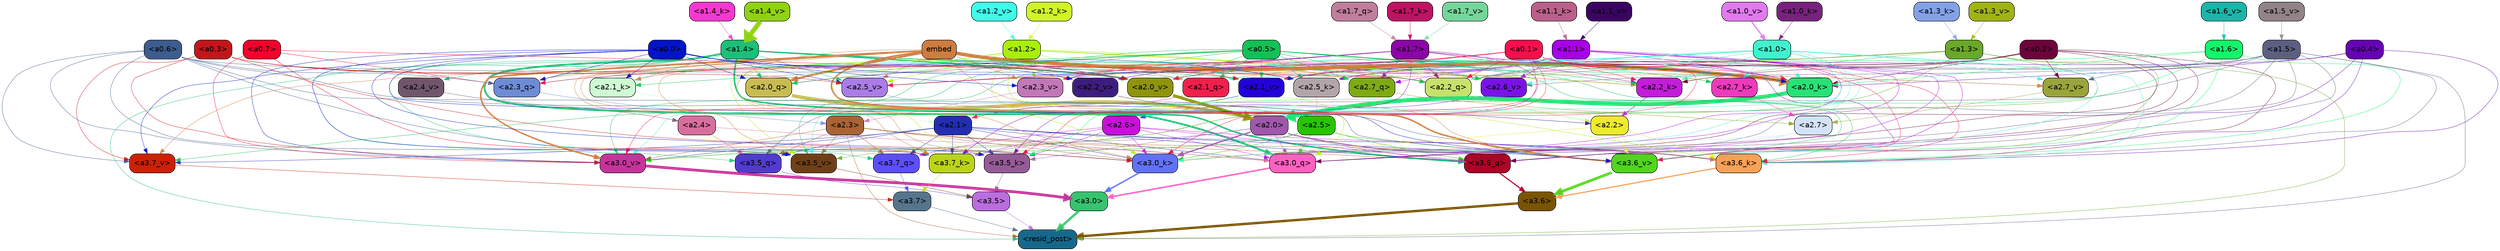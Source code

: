 strict digraph "" {
	graph [bgcolor=transparent,
		layout=dot,
		overlap=false,
		splines=true
	];
	"<a3.7>"	[color=black,
		fillcolor="#56758c",
		fontname=Helvetica,
		shape=box,
		style="filled, rounded"];
	"<resid_post>"	[color=black,
		fillcolor="#15688c",
		fontname=Helvetica,
		shape=box,
		style="filled, rounded"];
	"<a3.7>" -> "<resid_post>"	[color="#56758c",
		penwidth=0.6239100098609924];
	"<a3.6>"	[color=black,
		fillcolor="#7b5403",
		fontname=Helvetica,
		shape=box,
		style="filled, rounded"];
	"<a3.6>" -> "<resid_post>"	[color="#7b5403",
		penwidth=4.569062113761902];
	"<a3.5>"	[color=black,
		fillcolor="#bb6ddd",
		fontname=Helvetica,
		shape=box,
		style="filled, rounded"];
	"<a3.5>" -> "<resid_post>"	[color="#bb6ddd",
		penwidth=0.6];
	"<a3.0>"	[color=black,
		fillcolor="#38c36e",
		fontname=Helvetica,
		shape=box,
		style="filled, rounded"];
	"<a3.0>" -> "<resid_post>"	[color="#38c36e",
		penwidth=4.283544182777405];
	"<a2.3>"	[color=black,
		fillcolor="#a96335",
		fontname=Helvetica,
		shape=box,
		style="filled, rounded"];
	"<a2.3>" -> "<resid_post>"	[color="#a96335",
		penwidth=0.6];
	"<a3.7_q>"	[color=black,
		fillcolor="#5c4efb",
		fontname=Helvetica,
		shape=box,
		style="filled, rounded"];
	"<a2.3>" -> "<a3.7_q>"	[color="#a96335",
		penwidth=0.6];
	"<a3.6_q>"	[color=black,
		fillcolor="#ae0227",
		fontname=Helvetica,
		shape=box,
		style="filled, rounded"];
	"<a2.3>" -> "<a3.6_q>"	[color="#a96335",
		penwidth=0.6];
	"<a3.5_q>"	[color=black,
		fillcolor="#503bd2",
		fontname=Helvetica,
		shape=box,
		style="filled, rounded"];
	"<a2.3>" -> "<a3.5_q>"	[color="#a96335",
		penwidth=0.6];
	"<a3.0_q>"	[color=black,
		fillcolor="#ff61c0",
		fontname=Helvetica,
		shape=box,
		style="filled, rounded"];
	"<a2.3>" -> "<a3.0_q>"	[color="#a96335",
		penwidth=0.6];
	"<a3.0_k>"	[color=black,
		fillcolor="#6272f6",
		fontname=Helvetica,
		shape=box,
		style="filled, rounded"];
	"<a2.3>" -> "<a3.0_k>"	[color="#a96335",
		penwidth=0.6];
	"<a3.6_v>"	[color=black,
		fillcolor="#51d51d",
		fontname=Helvetica,
		shape=box,
		style="filled, rounded"];
	"<a2.3>" -> "<a3.6_v>"	[color="#a96335",
		penwidth=0.6];
	"<a3.5_v>"	[color=black,
		fillcolor="#713f17",
		fontname=Helvetica,
		shape=box,
		style="filled, rounded"];
	"<a2.3>" -> "<a3.5_v>"	[color="#a96335",
		penwidth=0.6];
	"<a3.0_v>"	[color=black,
		fillcolor="#c5349b",
		fontname=Helvetica,
		shape=box,
		style="filled, rounded"];
	"<a2.3>" -> "<a3.0_v>"	[color="#a96335",
		penwidth=0.6];
	"<a1.5>"	[color=black,
		fillcolor="#5b6082",
		fontname=Helvetica,
		shape=box,
		style="filled, rounded"];
	"<a1.5>" -> "<resid_post>"	[color="#5b6082",
		penwidth=0.6];
	"<a1.5>" -> "<a3.6_q>"	[color="#5b6082",
		penwidth=0.6];
	"<a1.5>" -> "<a3.5_q>"	[color="#5b6082",
		penwidth=0.6];
	"<a1.5>" -> "<a3.0_q>"	[color="#5b6082",
		penwidth=0.6];
	"<a3.6_k>"	[color=black,
		fillcolor="#f9a159",
		fontname=Helvetica,
		shape=box,
		style="filled, rounded"];
	"<a1.5>" -> "<a3.6_k>"	[color="#5b6082",
		penwidth=0.6];
	"<a1.5>" -> "<a3.0_k>"	[color="#5b6082",
		penwidth=0.6];
	"<a2.2_q>"	[color=black,
		fillcolor="#c7e16c",
		fontname=Helvetica,
		shape=box,
		style="filled, rounded"];
	"<a1.5>" -> "<a2.2_q>"	[color="#5b6082",
		penwidth=0.6];
	"<a2.7_v>"	[color=black,
		fillcolor="#9aa43a",
		fontname=Helvetica,
		shape=box,
		style="filled, rounded"];
	"<a1.5>" -> "<a2.7_v>"	[color="#5b6082",
		penwidth=0.6];
	"<a2.6_v>"	[color=black,
		fillcolor="#7a12e8",
		fontname=Helvetica,
		shape=box,
		style="filled, rounded"];
	"<a1.5>" -> "<a2.6_v>"	[color="#5b6082",
		penwidth=0.6];
	"<a2.1_v>"	[color=black,
		fillcolor="#2102da",
		fontname=Helvetica,
		shape=box,
		style="filled, rounded"];
	"<a1.5>" -> "<a2.1_v>"	[color="#5b6082",
		penwidth=0.6];
	"<a1.4>"	[color=black,
		fillcolor="#1dbe78",
		fontname=Helvetica,
		shape=box,
		style="filled, rounded"];
	"<a1.4>" -> "<resid_post>"	[color="#1dbe78",
		penwidth=0.6];
	"<a1.4>" -> "<a3.7_q>"	[color="#1dbe78",
		penwidth=0.6];
	"<a1.4>" -> "<a3.6_q>"	[color="#1dbe78",
		penwidth=2.7536282539367676];
	"<a1.4>" -> "<a3.5_q>"	[color="#1dbe78",
		penwidth=0.6];
	"<a1.4>" -> "<a3.0_q>"	[color="#1dbe78",
		penwidth=3.3369133472442627];
	"<a2.3_q>"	[color=black,
		fillcolor="#6e8cd6",
		fontname=Helvetica,
		shape=box,
		style="filled, rounded"];
	"<a1.4>" -> "<a2.3_q>"	[color="#1dbe78",
		penwidth=0.6];
	"<a1.4>" -> "<a2.2_q>"	[color="#1dbe78",
		penwidth=0.6];
	"<a2.1_q>"	[color=black,
		fillcolor="#f21f4d",
		fontname=Helvetica,
		shape=box,
		style="filled, rounded"];
	"<a1.4>" -> "<a2.1_q>"	[color="#1dbe78",
		penwidth=0.6];
	"<a2.0_q>"	[color=black,
		fillcolor="#c7bc52",
		fontname=Helvetica,
		shape=box,
		style="filled, rounded"];
	"<a1.4>" -> "<a2.0_q>"	[color="#1dbe78",
		penwidth=0.6];
	"<a2.1_k>"	[color=black,
		fillcolor="#cffad3",
		fontname=Helvetica,
		shape=box,
		style="filled, rounded"];
	"<a1.4>" -> "<a2.1_k>"	[color="#1dbe78",
		penwidth=0.6];
	"<a1.4>" -> "<a2.7_v>"	[color="#1dbe78",
		penwidth=0.6];
	"<a1.4>" -> "<a2.6_v>"	[color="#1dbe78",
		penwidth=0.6];
	"<a2.5_v>"	[color=black,
		fillcolor="#a97de5",
		fontname=Helvetica,
		shape=box,
		style="filled, rounded"];
	"<a1.4>" -> "<a2.5_v>"	[color="#1dbe78",
		penwidth=0.6];
	"<a2.4_v>"	[color=black,
		fillcolor="#71566b",
		fontname=Helvetica,
		shape=box,
		style="filled, rounded"];
	"<a1.4>" -> "<a2.4_v>"	[color="#1dbe78",
		penwidth=0.6];
	"<a1.4>" -> "<a2.1_v>"	[color="#1dbe78",
		penwidth=0.6];
	"<a2.0_v>"	[color=black,
		fillcolor="#8f940c",
		fontname=Helvetica,
		shape=box,
		style="filled, rounded"];
	"<a1.4>" -> "<a2.0_v>"	[color="#1dbe78",
		penwidth=2.2818827629089355];
	"<a1.3>"	[color=black,
		fillcolor="#6aa829",
		fontname=Helvetica,
		shape=box,
		style="filled, rounded"];
	"<a1.3>" -> "<resid_post>"	[color="#6aa829",
		penwidth=0.6];
	"<a1.3>" -> "<a3.6_v>"	[color="#6aa829",
		penwidth=0.6];
	"<a1.3>" -> "<a3.5_v>"	[color="#6aa829",
		penwidth=0.6];
	"<a1.3>" -> "<a3.0_v>"	[color="#6aa829",
		penwidth=0.6];
	"<a1.3>" -> "<a2.2_q>"	[color="#6aa829",
		penwidth=0.6];
	"<a1.3>" -> "<a2.1_q>"	[color="#6aa829",
		penwidth=0.6];
	"<a2.2_k>"	[color=black,
		fillcolor="#c31cdb",
		fontname=Helvetica,
		shape=box,
		style="filled, rounded"];
	"<a1.3>" -> "<a2.2_k>"	[color="#6aa829",
		penwidth=0.6];
	"<a1.3>" -> "<a2.5_v>"	[color="#6aa829",
		penwidth=0.6];
	"<a3.7_q>" -> "<a3.7>"	[color="#5c4efb",
		penwidth=0.6];
	"<a3.6_q>" -> "<a3.6>"	[color="#ae0227",
		penwidth=2.0344843566417694];
	"<a3.5_q>" -> "<a3.5>"	[color="#503bd2",
		penwidth=0.6];
	"<a3.0_q>" -> "<a3.0>"	[color="#ff61c0",
		penwidth=2.863015294075012];
	"<a3.7_k>"	[color=black,
		fillcolor="#bbd416",
		fontname=Helvetica,
		shape=box,
		style="filled, rounded"];
	"<a3.7_k>" -> "<a3.7>"	[color="#bbd416",
		penwidth=0.6];
	"<a3.6_k>" -> "<a3.6>"	[color="#f9a159",
		penwidth=2.1770318150520325];
	"<a3.5_k>"	[color=black,
		fillcolor="#955b97",
		fontname=Helvetica,
		shape=box,
		style="filled, rounded"];
	"<a3.5_k>" -> "<a3.5>"	[color="#955b97",
		penwidth=0.6];
	"<a3.0_k>" -> "<a3.0>"	[color="#6272f6",
		penwidth=2.6323853135108948];
	"<a3.7_v>"	[color=black,
		fillcolor="#ce2004",
		fontname=Helvetica,
		shape=box,
		style="filled, rounded"];
	"<a3.7_v>" -> "<a3.7>"	[color="#ce2004",
		penwidth=0.6];
	"<a3.6_v>" -> "<a3.6>"	[color="#51d51d",
		penwidth=4.972373723983765];
	"<a3.5_v>" -> "<a3.5>"	[color="#713f17",
		penwidth=0.6];
	"<a3.0_v>" -> "<a3.0>"	[color="#c5349b",
		penwidth=5.1638524532318115];
	"<a2.6>"	[color=black,
		fillcolor="#ca0fdc",
		fontname=Helvetica,
		shape=box,
		style="filled, rounded"];
	"<a2.6>" -> "<a3.7_q>"	[color="#ca0fdc",
		penwidth=0.6];
	"<a2.6>" -> "<a3.6_q>"	[color="#ca0fdc",
		penwidth=0.6];
	"<a2.6>" -> "<a3.0_q>"	[color="#ca0fdc",
		penwidth=0.6];
	"<a2.6>" -> "<a3.7_k>"	[color="#ca0fdc",
		penwidth=0.6];
	"<a2.6>" -> "<a3.6_k>"	[color="#ca0fdc",
		penwidth=0.6];
	"<a2.6>" -> "<a3.5_k>"	[color="#ca0fdc",
		penwidth=0.6];
	"<a2.6>" -> "<a3.0_k>"	[color="#ca0fdc",
		penwidth=0.6];
	"<a2.1>"	[color=black,
		fillcolor="#232eb2",
		fontname=Helvetica,
		shape=box,
		style="filled, rounded"];
	"<a2.1>" -> "<a3.7_q>"	[color="#232eb2",
		penwidth=0.6];
	"<a2.1>" -> "<a3.6_q>"	[color="#232eb2",
		penwidth=0.6];
	"<a2.1>" -> "<a3.5_q>"	[color="#232eb2",
		penwidth=0.6];
	"<a2.1>" -> "<a3.0_q>"	[color="#232eb2",
		penwidth=0.6];
	"<a2.1>" -> "<a3.7_k>"	[color="#232eb2",
		penwidth=0.6];
	"<a2.1>" -> "<a3.6_k>"	[color="#232eb2",
		penwidth=0.6];
	"<a2.1>" -> "<a3.5_k>"	[color="#232eb2",
		penwidth=0.6];
	"<a2.1>" -> "<a3.0_k>"	[color="#232eb2",
		penwidth=0.6];
	"<a2.1>" -> "<a3.7_v>"	[color="#232eb2",
		penwidth=0.6];
	"<a2.1>" -> "<a3.6_v>"	[color="#232eb2",
		penwidth=0.6];
	"<a2.1>" -> "<a3.0_v>"	[color="#232eb2",
		penwidth=0.6];
	"<a2.7>"	[color=black,
		fillcolor="#d4e3f7",
		fontname=Helvetica,
		shape=box,
		style="filled, rounded"];
	"<a2.7>" -> "<a3.6_q>"	[color="#d4e3f7",
		penwidth=0.6];
	"<a2.7>" -> "<a3.0_q>"	[color="#d4e3f7",
		penwidth=0.6];
	"<a2.7>" -> "<a3.6_k>"	[color="#d4e3f7",
		penwidth=0.6];
	"<a2.7>" -> "<a3.0_k>"	[color="#d4e3f7",
		penwidth=0.6];
	"<a2.7>" -> "<a3.6_v>"	[color="#d4e3f7",
		penwidth=0.6];
	"<a2.5>"	[color=black,
		fillcolor="#28c403",
		fontname=Helvetica,
		shape=box,
		style="filled, rounded"];
	"<a2.5>" -> "<a3.6_q>"	[color="#28c403",
		penwidth=0.6];
	"<a2.5>" -> "<a3.0_q>"	[color="#28c403",
		penwidth=0.6];
	"<a2.5>" -> "<a3.0_k>"	[color="#28c403",
		penwidth=0.6];
	"<a2.5>" -> "<a3.6_v>"	[color="#28c403",
		penwidth=0.6];
	"<a2.5>" -> "<a3.0_v>"	[color="#28c403",
		penwidth=0.6];
	"<a2.0>"	[color=black,
		fillcolor="#9f58ab",
		fontname=Helvetica,
		shape=box,
		style="filled, rounded"];
	"<a2.0>" -> "<a3.6_q>"	[color="#9f58ab",
		penwidth=0.6];
	"<a2.0>" -> "<a3.0_q>"	[color="#9f58ab",
		penwidth=0.6];
	"<a2.0>" -> "<a3.7_k>"	[color="#9f58ab",
		penwidth=0.6];
	"<a2.0>" -> "<a3.6_k>"	[color="#9f58ab",
		penwidth=1.7047871947288513];
	"<a2.0>" -> "<a3.5_k>"	[color="#9f58ab",
		penwidth=0.6];
	"<a2.0>" -> "<a3.0_k>"	[color="#9f58ab",
		penwidth=2.239806979894638];
	"<a1.1>"	[color=black,
		fillcolor="#a800e8",
		fontname=Helvetica,
		shape=box,
		style="filled, rounded"];
	"<a1.1>" -> "<a3.6_q>"	[color="#a800e8",
		penwidth=0.6];
	"<a1.1>" -> "<a3.0_q>"	[color="#a800e8",
		penwidth=0.6];
	"<a1.1>" -> "<a3.0_k>"	[color="#a800e8",
		penwidth=0.6];
	"<a1.1>" -> "<a3.6_v>"	[color="#a800e8",
		penwidth=0.6];
	"<a2.7_q>"	[color=black,
		fillcolor="#7faa13",
		fontname=Helvetica,
		shape=box,
		style="filled, rounded"];
	"<a1.1>" -> "<a2.7_q>"	[color="#a800e8",
		penwidth=0.6];
	"<a2.5_k>"	[color=black,
		fillcolor="#b2a5aa",
		fontname=Helvetica,
		shape=box,
		style="filled, rounded"];
	"<a1.1>" -> "<a2.5_k>"	[color="#a800e8",
		penwidth=0.6];
	"<a2.0_k>"	[color=black,
		fillcolor="#27e277",
		fontname=Helvetica,
		shape=box,
		style="filled, rounded"];
	"<a1.1>" -> "<a2.0_k>"	[color="#a800e8",
		penwidth=0.6];
	"<a1.1>" -> "<a2.6_v>"	[color="#a800e8",
		penwidth=0.6];
	"<a2.2_v>"	[color=black,
		fillcolor="#3d1d7d",
		fontname=Helvetica,
		shape=box,
		style="filled, rounded"];
	"<a1.1>" -> "<a2.2_v>"	[color="#a800e8",
		penwidth=0.6];
	"<a1.1>" -> "<a2.1_v>"	[color="#a800e8",
		penwidth=0.6];
	"<a1.1>" -> "<a2.0_v>"	[color="#a800e8",
		penwidth=0.6];
	"<a0.4>"	[color=black,
		fillcolor="#6504b2",
		fontname=Helvetica,
		shape=box,
		style="filled, rounded"];
	"<a0.4>" -> "<a3.6_q>"	[color="#6504b2",
		penwidth=0.6];
	"<a0.4>" -> "<a3.0_q>"	[color="#6504b2",
		penwidth=0.6];
	"<a0.4>" -> "<a3.6_k>"	[color="#6504b2",
		penwidth=0.6];
	"<a0.4>" -> "<a2.5_k>"	[color="#6504b2",
		penwidth=0.6];
	"<a0.4>" -> "<a2.0_k>"	[color="#6504b2",
		penwidth=0.6];
	"<a0.2>"	[color=black,
		fillcolor="#6d033b",
		fontname=Helvetica,
		shape=box,
		style="filled, rounded"];
	"<a0.2>" -> "<a3.6_q>"	[color="#6d033b",
		penwidth=0.6];
	"<a0.2>" -> "<a3.0_q>"	[color="#6d033b",
		penwidth=0.6];
	"<a0.2>" -> "<a3.6_k>"	[color="#6d033b",
		penwidth=0.6];
	"<a0.2>" -> "<a3.0_k>"	[color="#6d033b",
		penwidth=0.6];
	"<a0.2>" -> "<a2.2_q>"	[color="#6d033b",
		penwidth=0.6];
	"<a0.2>" -> "<a2.2_k>"	[color="#6d033b",
		penwidth=0.6];
	"<a0.2>" -> "<a2.0_k>"	[color="#6d033b",
		penwidth=0.6];
	"<a0.2>" -> "<a2.7_v>"	[color="#6d033b",
		penwidth=0.6];
	"<a0.2>" -> "<a2.1_v>"	[color="#6d033b",
		penwidth=0.6];
	"<a0.2>" -> "<a2.0_v>"	[color="#6d033b",
		penwidth=0.6];
	"<a2.4>"	[color=black,
		fillcolor="#d76f9e",
		fontname=Helvetica,
		shape=box,
		style="filled, rounded"];
	"<a2.4>" -> "<a3.5_q>"	[color="#d76f9e",
		penwidth=0.6];
	"<a2.4>" -> "<a3.0_q>"	[color="#d76f9e",
		penwidth=0.6];
	"<a1.2>"	[color=black,
		fillcolor="#a9ef09",
		fontname=Helvetica,
		shape=box,
		style="filled, rounded"];
	"<a1.2>" -> "<a3.0_q>"	[color="#a9ef09",
		penwidth=0.6];
	"<a1.2>" -> "<a3.6_k>"	[color="#a9ef09",
		penwidth=0.6];
	"<a1.2>" -> "<a3.5_k>"	[color="#a9ef09",
		penwidth=0.6];
	"<a1.2>" -> "<a3.0_k>"	[color="#a9ef09",
		penwidth=0.6];
	"<a1.2>" -> "<a3.5_v>"	[color="#a9ef09",
		penwidth=0.6];
	"<a1.2>" -> "<a2.7_q>"	[color="#a9ef09",
		penwidth=0.6];
	"<a1.2>" -> "<a2.2_q>"	[color="#a9ef09",
		penwidth=0.6];
	"<a1.2>" -> "<a2.2_k>"	[color="#a9ef09",
		penwidth=0.6];
	"<a1.2>" -> "<a2.6_v>"	[color="#a9ef09",
		penwidth=0.6];
	"<a1.2>" -> "<a2.5_v>"	[color="#a9ef09",
		penwidth=0.6];
	"<a2.3_v>"	[color=black,
		fillcolor="#c278b7",
		fontname=Helvetica,
		shape=box,
		style="filled, rounded"];
	"<a1.2>" -> "<a2.3_v>"	[color="#a9ef09",
		penwidth=0.6];
	"<a1.2>" -> "<a2.0_v>"	[color="#a9ef09",
		penwidth=0.6];
	"<a1.7>"	[color=black,
		fillcolor="#8b05a6",
		fontname=Helvetica,
		shape=box,
		style="filled, rounded"];
	"<a1.7>" -> "<a3.7_k>"	[color="#8b05a6",
		penwidth=0.6];
	"<a1.7>" -> "<a3.5_k>"	[color="#8b05a6",
		penwidth=0.6];
	"<a1.7>" -> "<a3.6_v>"	[color="#8b05a6",
		penwidth=0.6];
	"<a1.7>" -> "<a2.7_q>"	[color="#8b05a6",
		penwidth=0.6];
	"<a1.7>" -> "<a2.2_q>"	[color="#8b05a6",
		penwidth=0.6];
	"<a1.7>" -> "<a2.0_q>"	[color="#8b05a6",
		penwidth=0.6];
	"<a1.7>" -> "<a2.2_k>"	[color="#8b05a6",
		penwidth=0.6];
	"<a1.7>" -> "<a2.0_k>"	[color="#8b05a6",
		penwidth=0.6];
	"<a1.7>" -> "<a2.5_v>"	[color="#8b05a6",
		penwidth=0.6];
	"<a1.7>" -> "<a2.3_v>"	[color="#8b05a6",
		penwidth=0.6];
	"<a1.7>" -> "<a2.2_v>"	[color="#8b05a6",
		penwidth=0.6];
	"<a0.7>"	[color=black,
		fillcolor="#f5002c",
		fontname=Helvetica,
		shape=box,
		style="filled, rounded"];
	"<a0.7>" -> "<a3.7_k>"	[color="#f5002c",
		penwidth=0.6];
	"<a0.7>" -> "<a3.0_v>"	[color="#f5002c",
		penwidth=0.6];
	"<a0.7>" -> "<a2.3_q>"	[color="#f5002c",
		penwidth=0.6];
	"<a0.7>" -> "<a2.2_q>"	[color="#f5002c",
		penwidth=0.6];
	"<a0.6>"	[color=black,
		fillcolor="#3c5d8e",
		fontname=Helvetica,
		shape=box,
		style="filled, rounded"];
	"<a0.6>" -> "<a3.7_k>"	[color="#3c5d8e",
		penwidth=0.6];
	"<a0.6>" -> "<a3.6_k>"	[color="#3c5d8e",
		penwidth=0.6];
	"<a0.6>" -> "<a3.0_k>"	[color="#3c5d8e",
		penwidth=0.6];
	"<a0.6>" -> "<a3.7_v>"	[color="#3c5d8e",
		penwidth=0.6];
	"<a0.6>" -> "<a3.6_v>"	[color="#3c5d8e",
		penwidth=0.6];
	"<a0.6>" -> "<a3.0_v>"	[color="#3c5d8e",
		penwidth=0.6];
	"<a0.6>" -> "<a2.3_q>"	[color="#3c5d8e",
		penwidth=0.6];
	"<a0.6>" -> "<a2.2_q>"	[color="#3c5d8e",
		penwidth=0.6];
	embed	[color=black,
		fillcolor="#cd7d3f",
		fontname=Helvetica,
		shape=box,
		style="filled, rounded"];
	embed -> "<a3.7_k>"	[color="#cd7d3f",
		penwidth=0.6];
	embed -> "<a3.6_k>"	[color="#cd7d3f",
		penwidth=0.6];
	embed -> "<a3.5_k>"	[color="#cd7d3f",
		penwidth=0.6];
	embed -> "<a3.0_k>"	[color="#cd7d3f",
		penwidth=0.6];
	embed -> "<a3.7_v>"	[color="#cd7d3f",
		penwidth=0.6];
	embed -> "<a3.6_v>"	[color="#cd7d3f",
		penwidth=2.7369276881217957];
	embed -> "<a3.5_v>"	[color="#cd7d3f",
		penwidth=0.6];
	embed -> "<a3.0_v>"	[color="#cd7d3f",
		penwidth=2.5778204202651978];
	embed -> "<a2.7_q>"	[color="#cd7d3f",
		penwidth=0.6];
	embed -> "<a2.3_q>"	[color="#cd7d3f",
		penwidth=0.6];
	embed -> "<a2.2_q>"	[color="#cd7d3f",
		penwidth=0.6];
	embed -> "<a2.1_q>"	[color="#cd7d3f",
		penwidth=0.6];
	embed -> "<a2.0_q>"	[color="#cd7d3f",
		penwidth=3.459219217300415];
	embed -> "<a2.5_k>"	[color="#cd7d3f",
		penwidth=0.6];
	embed -> "<a2.2_k>"	[color="#cd7d3f",
		penwidth=0.6363201141357422];
	embed -> "<a2.1_k>"	[color="#cd7d3f",
		penwidth=0.6];
	embed -> "<a2.0_k>"	[color="#cd7d3f",
		penwidth=6.407642982900143];
	embed -> "<a2.7_v>"	[color="#cd7d3f",
		penwidth=0.6];
	embed -> "<a2.6_v>"	[color="#cd7d3f",
		penwidth=0.6];
	embed -> "<a2.5_v>"	[color="#cd7d3f",
		penwidth=0.6];
	embed -> "<a2.3_v>"	[color="#cd7d3f",
		penwidth=0.6];
	embed -> "<a2.2_v>"	[color="#cd7d3f",
		penwidth=0.6175012588500977];
	embed -> "<a2.1_v>"	[color="#cd7d3f",
		penwidth=0.6];
	embed -> "<a2.0_v>"	[color="#cd7d3f",
		penwidth=0.6];
	"<a2.2>"	[color=black,
		fillcolor="#edeb2b",
		fontname=Helvetica,
		shape=box,
		style="filled, rounded"];
	"<a2.2>" -> "<a3.6_k>"	[color="#edeb2b",
		penwidth=0.6];
	"<a2.2>" -> "<a3.0_k>"	[color="#edeb2b",
		penwidth=0.6];
	"<a2.2>" -> "<a3.6_v>"	[color="#edeb2b",
		penwidth=0.6];
	"<a1.6>"	[color=black,
		fillcolor="#12f66a",
		fontname=Helvetica,
		shape=box,
		style="filled, rounded"];
	"<a1.6>" -> "<a3.6_k>"	[color="#12f66a",
		penwidth=0.6];
	"<a1.6>" -> "<a3.5_k>"	[color="#12f66a",
		penwidth=0.6];
	"<a1.6>" -> "<a3.6_v>"	[color="#12f66a",
		penwidth=0.6];
	"<a1.6>" -> "<a2.0_k>"	[color="#12f66a",
		penwidth=0.6];
	"<a1.6>" -> "<a2.0_v>"	[color="#12f66a",
		penwidth=0.6];
	"<a1.0>"	[color=black,
		fillcolor="#43f0cd",
		fontname=Helvetica,
		shape=box,
		style="filled, rounded"];
	"<a1.0>" -> "<a3.6_k>"	[color="#43f0cd",
		penwidth=0.6];
	"<a1.0>" -> "<a3.0_k>"	[color="#43f0cd",
		penwidth=0.6];
	"<a1.0>" -> "<a3.6_v>"	[color="#43f0cd",
		penwidth=0.6];
	"<a1.0>" -> "<a3.5_v>"	[color="#43f0cd",
		penwidth=0.6];
	"<a1.0>" -> "<a3.0_v>"	[color="#43f0cd",
		penwidth=0.6];
	"<a1.0>" -> "<a2.3_q>"	[color="#43f0cd",
		penwidth=0.6];
	"<a1.0>" -> "<a2.2_q>"	[color="#43f0cd",
		penwidth=0.6];
	"<a1.0>" -> "<a2.1_q>"	[color="#43f0cd",
		penwidth=0.6];
	"<a2.7_k>"	[color=black,
		fillcolor="#ed3abd",
		fontname=Helvetica,
		shape=box,
		style="filled, rounded"];
	"<a1.0>" -> "<a2.7_k>"	[color="#43f0cd",
		penwidth=0.6];
	"<a1.0>" -> "<a2.2_k>"	[color="#43f0cd",
		penwidth=0.6];
	"<a1.0>" -> "<a2.0_k>"	[color="#43f0cd",
		penwidth=0.6];
	"<a1.0>" -> "<a2.7_v>"	[color="#43f0cd",
		penwidth=0.6];
	"<a1.0>" -> "<a2.6_v>"	[color="#43f0cd",
		penwidth=0.6];
	"<a1.0>" -> "<a2.0_v>"	[color="#43f0cd",
		penwidth=1.2978954315185547];
	"<a0.5>"	[color=black,
		fillcolor="#13c056",
		fontname=Helvetica,
		shape=box,
		style="filled, rounded"];
	"<a0.5>" -> "<a3.6_k>"	[color="#13c056",
		penwidth=0.6];
	"<a0.5>" -> "<a3.7_v>"	[color="#13c056",
		penwidth=0.6];
	"<a0.5>" -> "<a3.6_v>"	[color="#13c056",
		penwidth=0.6];
	"<a0.5>" -> "<a3.5_v>"	[color="#13c056",
		penwidth=0.6];
	"<a0.5>" -> "<a3.0_v>"	[color="#13c056",
		penwidth=0.6];
	"<a0.5>" -> "<a2.7_q>"	[color="#13c056",
		penwidth=0.6];
	"<a0.5>" -> "<a2.3_q>"	[color="#13c056",
		penwidth=0.6];
	"<a0.5>" -> "<a2.2_q>"	[color="#13c056",
		penwidth=0.6];
	"<a0.5>" -> "<a2.1_q>"	[color="#13c056",
		penwidth=0.6];
	"<a0.5>" -> "<a2.0_q>"	[color="#13c056",
		penwidth=0.6];
	"<a0.5>" -> "<a2.7_k>"	[color="#13c056",
		penwidth=0.6];
	"<a0.5>" -> "<a2.5_k>"	[color="#13c056",
		penwidth=0.6];
	"<a0.5>" -> "<a2.2_k>"	[color="#13c056",
		penwidth=0.6];
	"<a0.5>" -> "<a2.1_k>"	[color="#13c056",
		penwidth=0.6];
	"<a0.5>" -> "<a2.0_k>"	[color="#13c056",
		penwidth=0.7721366882324219];
	"<a0.5>" -> "<a2.6_v>"	[color="#13c056",
		penwidth=0.6];
	"<a0.5>" -> "<a2.3_v>"	[color="#13c056",
		penwidth=0.6];
	"<a0.5>" -> "<a2.1_v>"	[color="#13c056",
		penwidth=0.6];
	"<a0.5>" -> "<a2.0_v>"	[color="#13c056",
		penwidth=0.6];
	"<a0.1>"	[color=black,
		fillcolor="#fc0e4c",
		fontname=Helvetica,
		shape=box,
		style="filled, rounded"];
	"<a0.1>" -> "<a3.6_k>"	[color="#fc0e4c",
		penwidth=0.6];
	"<a0.1>" -> "<a3.5_k>"	[color="#fc0e4c",
		penwidth=0.6];
	"<a0.1>" -> "<a3.0_k>"	[color="#fc0e4c",
		penwidth=0.6];
	"<a0.1>" -> "<a3.6_v>"	[color="#fc0e4c",
		penwidth=0.6];
	"<a0.1>" -> "<a3.0_v>"	[color="#fc0e4c",
		penwidth=0.6];
	"<a0.1>" -> "<a2.3_q>"	[color="#fc0e4c",
		penwidth=0.6];
	"<a0.1>" -> "<a2.2_q>"	[color="#fc0e4c",
		penwidth=0.6];
	"<a0.1>" -> "<a2.2_k>"	[color="#fc0e4c",
		penwidth=0.6];
	"<a0.1>" -> "<a2.0_k>"	[color="#fc0e4c",
		penwidth=0.6];
	"<a0.1>" -> "<a2.5_v>"	[color="#fc0e4c",
		penwidth=0.6];
	"<a0.1>" -> "<a2.3_v>"	[color="#fc0e4c",
		penwidth=0.6];
	"<a0.1>" -> "<a2.1_v>"	[color="#fc0e4c",
		penwidth=0.6];
	"<a0.1>" -> "<a2.0_v>"	[color="#fc0e4c",
		penwidth=0.6];
	"<a0.0>"	[color=black,
		fillcolor="#0314c8",
		fontname=Helvetica,
		shape=box,
		style="filled, rounded"];
	"<a0.0>" -> "<a3.5_k>"	[color="#0314c8",
		penwidth=0.6];
	"<a0.0>" -> "<a3.7_v>"	[color="#0314c8",
		penwidth=0.6];
	"<a0.0>" -> "<a3.6_v>"	[color="#0314c8",
		penwidth=0.6];
	"<a0.0>" -> "<a3.5_v>"	[color="#0314c8",
		penwidth=0.6];
	"<a0.0>" -> "<a3.0_v>"	[color="#0314c8",
		penwidth=0.6];
	"<a0.0>" -> "<a2.3_q>"	[color="#0314c8",
		penwidth=0.6];
	"<a0.0>" -> "<a2.0_q>"	[color="#0314c8",
		penwidth=0.6];
	"<a0.0>" -> "<a2.5_k>"	[color="#0314c8",
		penwidth=0.6];
	"<a0.0>" -> "<a2.1_k>"	[color="#0314c8",
		penwidth=0.6];
	"<a0.0>" -> "<a2.0_k>"	[color="#0314c8",
		penwidth=0.6];
	"<a0.0>" -> "<a2.5_v>"	[color="#0314c8",
		penwidth=0.6];
	"<a0.0>" -> "<a2.3_v>"	[color="#0314c8",
		penwidth=0.6];
	"<a0.0>" -> "<a2.2_v>"	[color="#0314c8",
		penwidth=0.6];
	"<a0.0>" -> "<a2.0_v>"	[color="#0314c8",
		penwidth=0.6];
	"<a0.3>"	[color=black,
		fillcolor="#c3161a",
		fontname=Helvetica,
		shape=box,
		style="filled, rounded"];
	"<a0.3>" -> "<a3.0_k>"	[color="#c3161a",
		penwidth=0.6];
	"<a0.3>" -> "<a3.7_v>"	[color="#c3161a",
		penwidth=0.6];
	"<a0.3>" -> "<a3.0_v>"	[color="#c3161a",
		penwidth=0.6];
	"<a0.3>" -> "<a2.5_v>"	[color="#c3161a",
		penwidth=0.6];
	"<a0.3>" -> "<a2.1_v>"	[color="#c3161a",
		penwidth=0.6];
	"<a0.3>" -> "<a2.0_v>"	[color="#c3161a",
		penwidth=0.6];
	"<a2.7_q>" -> "<a2.7>"	[color="#7faa13",
		penwidth=0.6];
	"<a2.3_q>" -> "<a2.3>"	[color="#6e8cd6",
		penwidth=0.6];
	"<a2.2_q>" -> "<a2.2>"	[color="#c7e16c",
		penwidth=0.7441773414611816];
	"<a2.1_q>" -> "<a2.1>"	[color="#f21f4d",
		penwidth=0.6];
	"<a2.0_q>" -> "<a2.0>"	[color="#c7bc52",
		penwidth=6.422367453575134];
	"<a2.7_k>" -> "<a2.7>"	[color="#ed3abd",
		penwidth=0.6];
	"<a2.5_k>" -> "<a2.5>"	[color="#b2a5aa",
		penwidth=0.6];
	"<a2.2_k>" -> "<a2.2>"	[color="#c31cdb",
		penwidth=0.8810110092163086];
	"<a2.1_k>" -> "<a2.1>"	[color="#cffad3",
		penwidth=0.6];
	"<a2.0_k>" -> "<a2.0>"	[color="#27e277",
		penwidth=7.398894429206848];
	"<a2.7_v>" -> "<a2.7>"	[color="#9aa43a",
		penwidth=0.6];
	"<a2.6_v>" -> "<a2.6>"	[color="#7a12e8",
		penwidth=0.6];
	"<a2.5_v>" -> "<a2.5>"	[color="#a97de5",
		penwidth=0.6];
	"<a2.4_v>" -> "<a2.4>"	[color="#71566b",
		penwidth=0.6];
	"<a2.3_v>" -> "<a2.3>"	[color="#c278b7",
		penwidth=0.6];
	"<a2.2_v>" -> "<a2.2>"	[color="#3d1d7d",
		penwidth=0.6];
	"<a2.1_v>" -> "<a2.1>"	[color="#2102da",
		penwidth=0.6];
	"<a2.0_v>" -> "<a2.0>"	[color="#8f940c",
		penwidth=5.395828627049923];
	"<a1.7_q>"	[color=black,
		fillcolor="#c07e9c",
		fontname=Helvetica,
		shape=box,
		style="filled, rounded"];
	"<a1.7_q>" -> "<a1.7>"	[color="#c07e9c",
		penwidth=0.6];
	"<a1.7_k>"	[color=black,
		fillcolor="#c01263",
		fontname=Helvetica,
		shape=box,
		style="filled, rounded"];
	"<a1.7_k>" -> "<a1.7>"	[color="#c01263",
		penwidth=0.6];
	"<a1.4_k>"	[color=black,
		fillcolor="#f438d0",
		fontname=Helvetica,
		shape=box,
		style="filled, rounded"];
	"<a1.4_k>" -> "<a1.4>"	[color="#f438d0",
		penwidth=0.6];
	"<a1.3_k>"	[color=black,
		fillcolor="#83a1e7",
		fontname=Helvetica,
		shape=box,
		style="filled, rounded"];
	"<a1.3_k>" -> "<a1.3>"	[color="#83a1e7",
		penwidth=0.6];
	"<a1.2_k>"	[color=black,
		fillcolor="#cff428",
		fontname=Helvetica,
		shape=box,
		style="filled, rounded"];
	"<a1.2_k>" -> "<a1.2>"	[color="#cff428",
		penwidth=0.6];
	"<a1.1_k>"	[color=black,
		fillcolor="#ba608b",
		fontname=Helvetica,
		shape=box,
		style="filled, rounded"];
	"<a1.1_k>" -> "<a1.1>"	[color="#ba608b",
		penwidth=0.6];
	"<a1.0_k>"	[color=black,
		fillcolor="#78217f",
		fontname=Helvetica,
		shape=box,
		style="filled, rounded"];
	"<a1.0_k>" -> "<a1.0>"	[color="#78217f",
		penwidth=0.6];
	"<a1.7_v>"	[color=black,
		fillcolor="#75d69b",
		fontname=Helvetica,
		shape=box,
		style="filled, rounded"];
	"<a1.7_v>" -> "<a1.7>"	[color="#75d69b",
		penwidth=0.6];
	"<a1.6_v>"	[color=black,
		fillcolor="#1ab6aa",
		fontname=Helvetica,
		shape=box,
		style="filled, rounded"];
	"<a1.6_v>" -> "<a1.6>"	[color="#1ab6aa",
		penwidth=0.6];
	"<a1.5_v>"	[color=black,
		fillcolor="#928387",
		fontname=Helvetica,
		shape=box,
		style="filled, rounded"];
	"<a1.5_v>" -> "<a1.5>"	[color="#928387",
		penwidth=0.6];
	"<a1.4_v>"	[color=black,
		fillcolor="#90d212",
		fontname=Helvetica,
		shape=box,
		style="filled, rounded"];
	"<a1.4_v>" -> "<a1.4>"	[color="#90d212",
		penwidth=8.774570226669312];
	"<a1.3_v>"	[color=black,
		fillcolor="#a0b315",
		fontname=Helvetica,
		shape=box,
		style="filled, rounded"];
	"<a1.3_v>" -> "<a1.3>"	[color="#a0b315",
		penwidth=0.6];
	"<a1.2_v>"	[color=black,
		fillcolor="#40fcea",
		fontname=Helvetica,
		shape=box,
		style="filled, rounded"];
	"<a1.2_v>" -> "<a1.2>"	[color="#40fcea",
		penwidth=0.6];
	"<a1.1_v>"	[color=black,
		fillcolor="#390561",
		fontname=Helvetica,
		shape=box,
		style="filled, rounded"];
	"<a1.1_v>" -> "<a1.1>"	[color="#390561",
		penwidth=0.6];
	"<a1.0_v>"	[color=black,
		fillcolor="#e07aee",
		fontname=Helvetica,
		shape=box,
		style="filled, rounded"];
	"<a1.0_v>" -> "<a1.0>"	[color="#e07aee",
		penwidth=2.0497570037841797];
}
